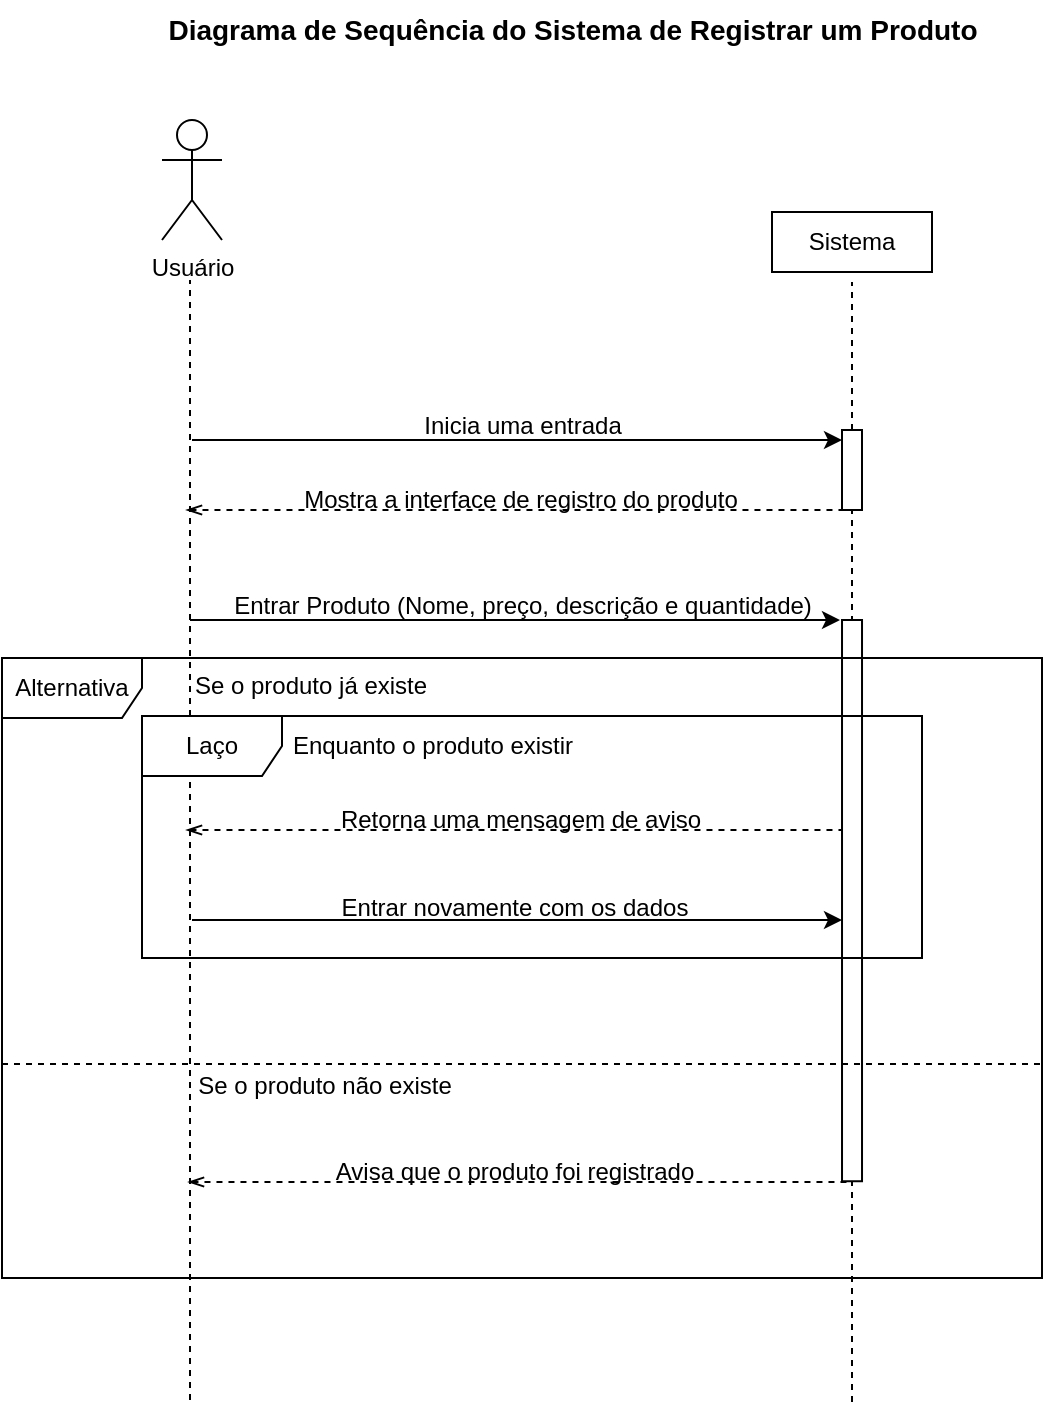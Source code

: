 <mxfile version="24.7.17">
  <diagram id="Dph-WKqFkl66xCKW0Mi4" name="Página-1">
    <mxGraphModel dx="1509" dy="821" grid="1" gridSize="10" guides="1" tooltips="1" connect="1" arrows="1" fold="1" page="1" pageScale="1" pageWidth="827" pageHeight="1169" math="0" shadow="0">
      <root>
        <mxCell id="0" />
        <mxCell id="1" parent="0" />
        <mxCell id="NyRInkevITMn1MQ5TwHw-1" value="Usuário" style="shape=umlActor;verticalLabelPosition=bottom;verticalAlign=top;html=1;outlineConnect=0;" vertex="1" parent="1">
          <mxGeometry x="210" y="91" width="30" height="60" as="geometry" />
        </mxCell>
        <mxCell id="NyRInkevITMn1MQ5TwHw-2" value="Sistema" style="rounded=0;whiteSpace=wrap;html=1;" vertex="1" parent="1">
          <mxGeometry x="515" y="137" width="80" height="30" as="geometry" />
        </mxCell>
        <mxCell id="NyRInkevITMn1MQ5TwHw-3" value="" style="endArrow=none;dashed=1;html=1;rounded=0;" edge="1" parent="1">
          <mxGeometry width="50" height="50" relative="1" as="geometry">
            <mxPoint x="224" y="731" as="sourcePoint" />
            <mxPoint x="224" y="171" as="targetPoint" />
          </mxGeometry>
        </mxCell>
        <mxCell id="NyRInkevITMn1MQ5TwHw-4" value="" style="endArrow=none;dashed=1;html=1;rounded=0;" edge="1" parent="1" source="NyRInkevITMn1MQ5TwHw-7">
          <mxGeometry width="50" height="50" relative="1" as="geometry">
            <mxPoint x="555" y="732" as="sourcePoint" />
            <mxPoint x="555" y="172" as="targetPoint" />
          </mxGeometry>
        </mxCell>
        <mxCell id="NyRInkevITMn1MQ5TwHw-6" value="" style="endArrow=classic;html=1;rounded=0;" edge="1" parent="1">
          <mxGeometry width="50" height="50" relative="1" as="geometry">
            <mxPoint x="225" y="251" as="sourcePoint" />
            <mxPoint x="550" y="251" as="targetPoint" />
          </mxGeometry>
        </mxCell>
        <mxCell id="NyRInkevITMn1MQ5TwHw-8" value="" style="endArrow=none;dashed=1;html=1;rounded=0;" edge="1" parent="1" target="NyRInkevITMn1MQ5TwHw-7">
          <mxGeometry width="50" height="50" relative="1" as="geometry">
            <mxPoint x="555" y="732" as="sourcePoint" />
            <mxPoint x="555" y="172" as="targetPoint" />
          </mxGeometry>
        </mxCell>
        <mxCell id="NyRInkevITMn1MQ5TwHw-7" value="" style="rounded=0;whiteSpace=wrap;html=1;rotation=90;" vertex="1" parent="1">
          <mxGeometry x="535" y="261" width="40" height="10" as="geometry" />
        </mxCell>
        <mxCell id="NyRInkevITMn1MQ5TwHw-9" value="" style="endArrow=none;dashed=1;html=1;rounded=0;endFill=0;startArrow=openThin;startFill=0;" edge="1" parent="1">
          <mxGeometry width="50" height="50" relative="1" as="geometry">
            <mxPoint x="222" y="286" as="sourcePoint" />
            <mxPoint x="552" y="286" as="targetPoint" />
          </mxGeometry>
        </mxCell>
        <mxCell id="NyRInkevITMn1MQ5TwHw-10" value="Inicia uma entrada" style="text;html=1;align=center;verticalAlign=middle;resizable=0;points=[];autosize=1;strokeColor=none;fillColor=none;" vertex="1" parent="1">
          <mxGeometry x="330" y="229" width="120" height="30" as="geometry" />
        </mxCell>
        <mxCell id="NyRInkevITMn1MQ5TwHw-11" value="Mostra a interface de registro do produto" style="text;html=1;align=center;verticalAlign=middle;resizable=0;points=[];autosize=1;strokeColor=none;fillColor=none;" vertex="1" parent="1">
          <mxGeometry x="269" y="266" width="240" height="30" as="geometry" />
        </mxCell>
        <mxCell id="NyRInkevITMn1MQ5TwHw-12" value="&lt;font style=&quot;font-size: 14px;&quot;&gt;Diagrama de Sequência do Sistema de Registrar um Produto&lt;/font&gt;" style="text;html=1;align=center;verticalAlign=middle;resizable=0;points=[];autosize=1;strokeColor=none;fillColor=none;fontStyle=1" vertex="1" parent="1">
          <mxGeometry x="215" y="31" width="400" height="30" as="geometry" />
        </mxCell>
        <mxCell id="NyRInkevITMn1MQ5TwHw-13" value="" style="endArrow=classic;html=1;rounded=0;" edge="1" parent="1">
          <mxGeometry width="50" height="50" relative="1" as="geometry">
            <mxPoint x="224" y="341" as="sourcePoint" />
            <mxPoint x="549" y="341" as="targetPoint" />
          </mxGeometry>
        </mxCell>
        <mxCell id="NyRInkevITMn1MQ5TwHw-14" value="Entrar Produto (Nome, preço, descrição e quantidade)" style="text;html=1;align=center;verticalAlign=middle;resizable=0;points=[];autosize=1;strokeColor=none;fillColor=none;" vertex="1" parent="1">
          <mxGeometry x="235" y="319" width="310" height="30" as="geometry" />
        </mxCell>
        <mxCell id="NyRInkevITMn1MQ5TwHw-15" value="" style="rounded=0;whiteSpace=wrap;html=1;rotation=90;" vertex="1" parent="1">
          <mxGeometry x="414.7" y="476.31" width="280.62" height="10" as="geometry" />
        </mxCell>
        <mxCell id="NyRInkevITMn1MQ5TwHw-16" value="Alternativa" style="shape=umlFrame;whiteSpace=wrap;html=1;pointerEvents=0;width=70;height=30;" vertex="1" parent="1">
          <mxGeometry x="130" y="360" width="520" height="310" as="geometry" />
        </mxCell>
        <mxCell id="NyRInkevITMn1MQ5TwHw-17" value="Se o produto já existe" style="text;html=1;align=center;verticalAlign=middle;resizable=0;points=[];autosize=1;strokeColor=none;fillColor=none;" vertex="1" parent="1">
          <mxGeometry x="214" y="359" width="140" height="30" as="geometry" />
        </mxCell>
        <mxCell id="NyRInkevITMn1MQ5TwHw-18" value="Laço" style="shape=umlFrame;whiteSpace=wrap;html=1;pointerEvents=0;width=70;height=30;" vertex="1" parent="1">
          <mxGeometry x="200" y="389" width="390" height="121" as="geometry" />
        </mxCell>
        <mxCell id="NyRInkevITMn1MQ5TwHw-19" value="Enquanto o produto existir" style="text;html=1;align=center;verticalAlign=middle;resizable=0;points=[];autosize=1;strokeColor=none;fillColor=none;" vertex="1" parent="1">
          <mxGeometry x="265" y="389" width="160" height="30" as="geometry" />
        </mxCell>
        <mxCell id="NyRInkevITMn1MQ5TwHw-20" value="" style="endArrow=none;dashed=1;html=1;rounded=0;endFill=0;startArrow=openThin;startFill=0;" edge="1" parent="1">
          <mxGeometry width="50" height="50" relative="1" as="geometry">
            <mxPoint x="222" y="446" as="sourcePoint" />
            <mxPoint x="550" y="446" as="targetPoint" />
          </mxGeometry>
        </mxCell>
        <mxCell id="NyRInkevITMn1MQ5TwHw-21" value="Retorna uma mensagem de aviso" style="text;html=1;align=center;verticalAlign=middle;resizable=0;points=[];autosize=1;strokeColor=none;fillColor=none;" vertex="1" parent="1">
          <mxGeometry x="289" y="426" width="200" height="30" as="geometry" />
        </mxCell>
        <mxCell id="NyRInkevITMn1MQ5TwHw-22" value="" style="endArrow=classic;html=1;rounded=0;" edge="1" parent="1">
          <mxGeometry width="50" height="50" relative="1" as="geometry">
            <mxPoint x="225" y="491" as="sourcePoint" />
            <mxPoint x="550" y="491" as="targetPoint" />
          </mxGeometry>
        </mxCell>
        <mxCell id="NyRInkevITMn1MQ5TwHw-23" value="Entrar novamente com os dados" style="text;html=1;align=center;verticalAlign=middle;resizable=0;points=[];autosize=1;strokeColor=none;fillColor=none;" vertex="1" parent="1">
          <mxGeometry x="286" y="470" width="200" height="30" as="geometry" />
        </mxCell>
        <mxCell id="NyRInkevITMn1MQ5TwHw-24" value="" style="endArrow=none;dashed=1;html=1;rounded=0;exitX=0;exitY=0.655;exitDx=0;exitDy=0;exitPerimeter=0;entryX=1;entryY=0.655;entryDx=0;entryDy=0;entryPerimeter=0;" edge="1" parent="1" source="NyRInkevITMn1MQ5TwHw-16" target="NyRInkevITMn1MQ5TwHw-16">
          <mxGeometry width="50" height="50" relative="1" as="geometry">
            <mxPoint x="390" y="560" as="sourcePoint" />
            <mxPoint x="440" y="510" as="targetPoint" />
          </mxGeometry>
        </mxCell>
        <mxCell id="NyRInkevITMn1MQ5TwHw-25" value="Se o produto não existe" style="text;html=1;align=center;verticalAlign=middle;resizable=0;points=[];autosize=1;strokeColor=none;fillColor=none;" vertex="1" parent="1">
          <mxGeometry x="216" y="559" width="150" height="30" as="geometry" />
        </mxCell>
        <mxCell id="NyRInkevITMn1MQ5TwHw-27" value="" style="endArrow=none;dashed=1;html=1;rounded=0;endFill=0;startArrow=openThin;startFill=0;" edge="1" parent="1">
          <mxGeometry width="50" height="50" relative="1" as="geometry">
            <mxPoint x="223" y="622" as="sourcePoint" />
            <mxPoint x="553" y="622" as="targetPoint" />
          </mxGeometry>
        </mxCell>
        <mxCell id="NyRInkevITMn1MQ5TwHw-28" value="Avisa que o produto foi registrado" style="text;html=1;align=center;verticalAlign=middle;resizable=0;points=[];autosize=1;strokeColor=none;fillColor=none;" vertex="1" parent="1">
          <mxGeometry x="286" y="602" width="200" height="30" as="geometry" />
        </mxCell>
      </root>
    </mxGraphModel>
  </diagram>
</mxfile>
